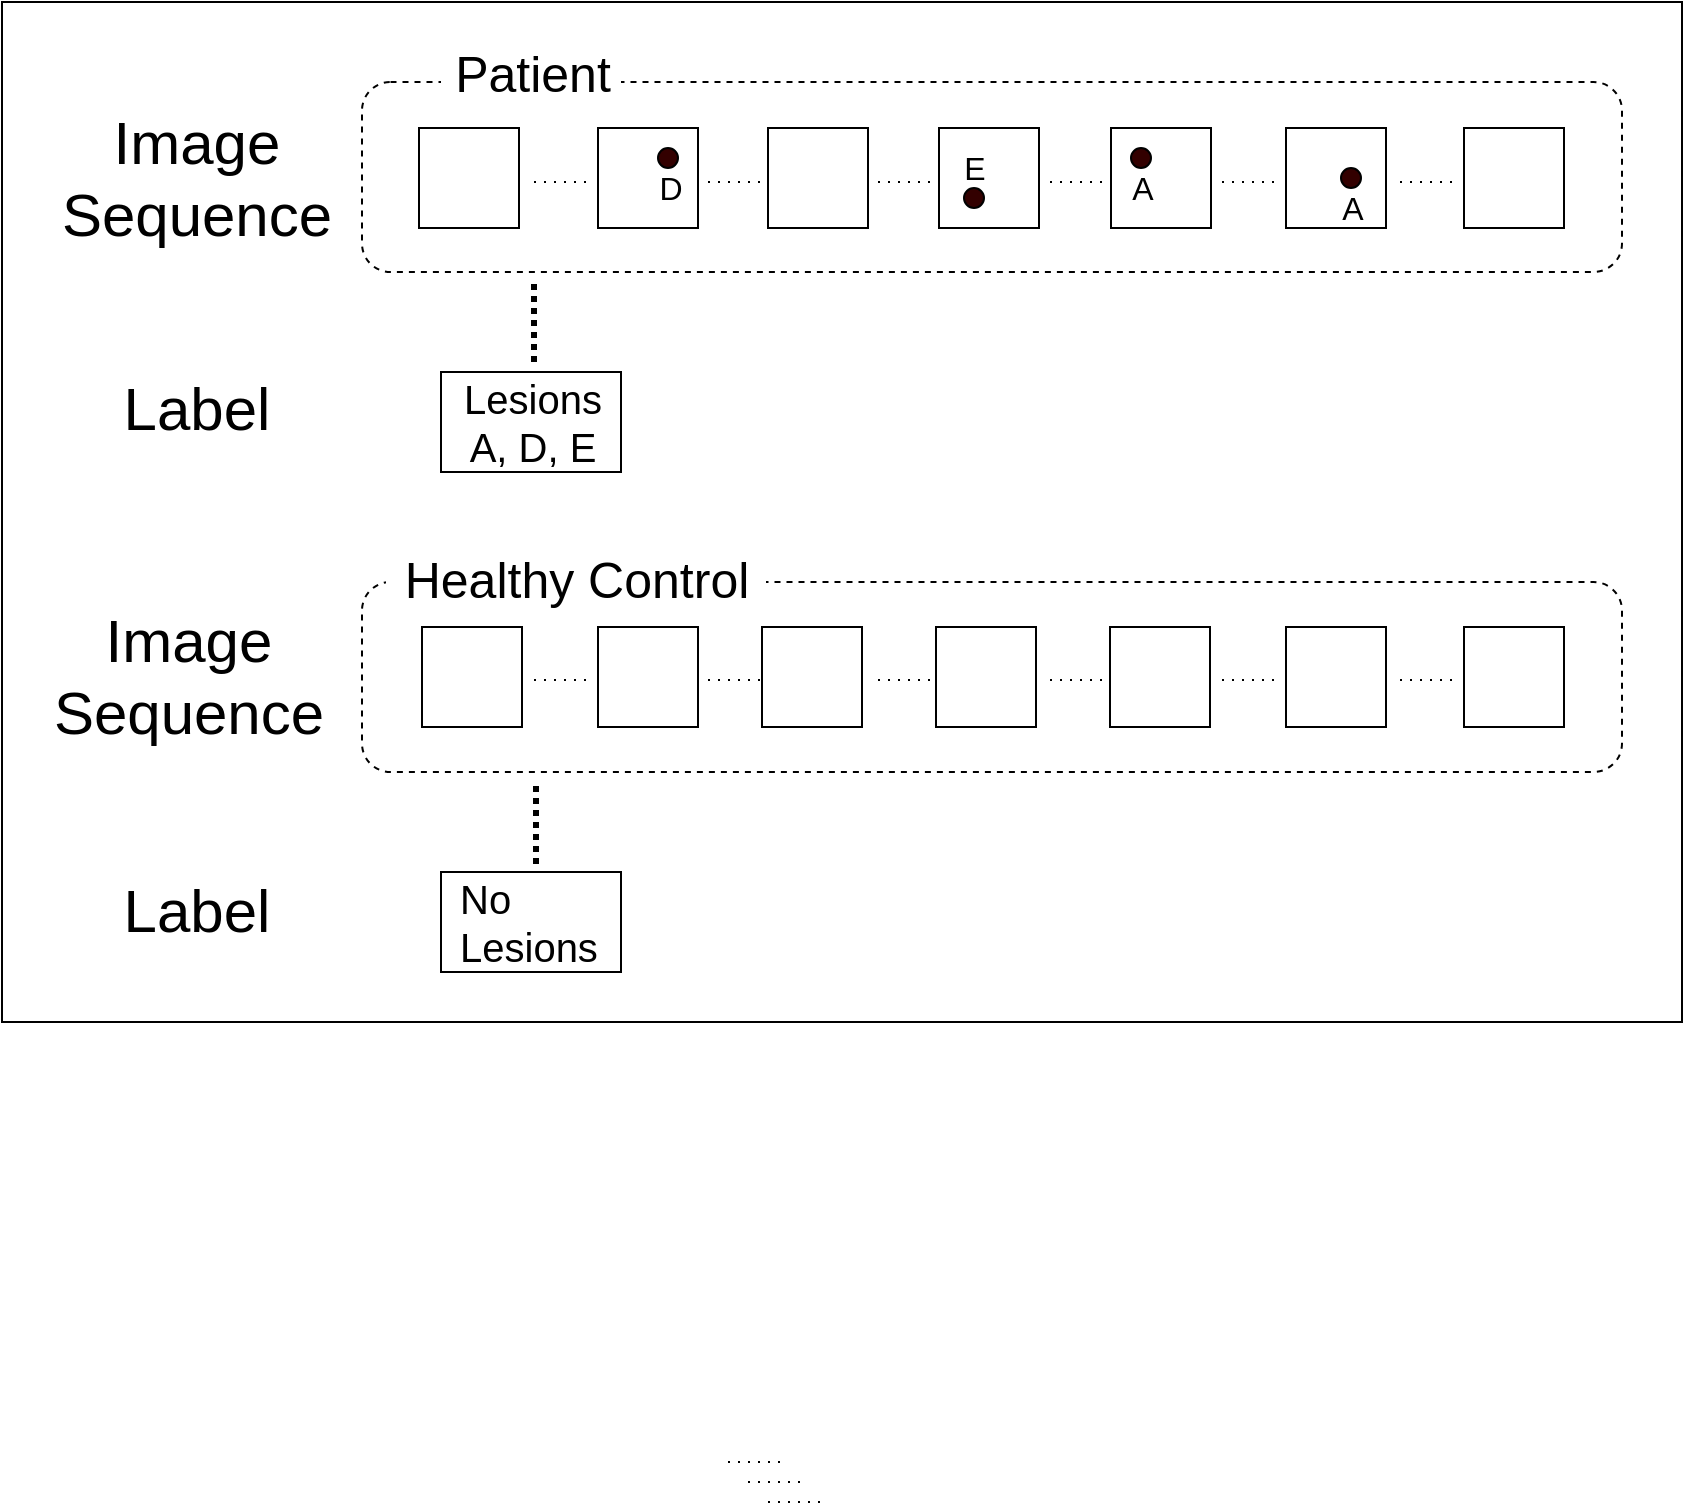 <mxfile version="12.4.3" type="github" pages="1"><diagram id="TokGi5tuoRrldA5yAv-n" name="Page-1"><mxGraphModel dx="1202" dy="1274" grid="1" gridSize="10" guides="1" tooltips="1" connect="1" arrows="1" fold="1" page="1" pageScale="1" pageWidth="827" pageHeight="1169" math="0" shadow="0"><root><mxCell id="0"/><mxCell id="1" parent="0"/><mxCell id="hiSQeKuAjIUu70_BIE1G-31" value="" style="rounded=0;whiteSpace=wrap;html=1;" vertex="1" parent="1"><mxGeometry x="80" y="270" width="840" height="510" as="geometry"/></mxCell><mxCell id="hiSQeKuAjIUu70_BIE1G-32" value="" style="rounded=1;whiteSpace=wrap;html=1;fillColor=#FFFFFF;dashed=1;perimeterSpacing=10;" vertex="1" parent="1"><mxGeometry x="260" y="310" width="630" height="95" as="geometry"/></mxCell><mxCell id="hiSQeKuAjIUu70_BIE1G-33" value="" style="rounded=0;whiteSpace=wrap;html=1;" vertex="1" parent="1"><mxGeometry x="288.5" y="333" width="50" height="50" as="geometry"/></mxCell><mxCell id="hiSQeKuAjIUu70_BIE1G-34" value="" style="rounded=0;whiteSpace=wrap;html=1;" vertex="1" parent="1"><mxGeometry x="378" y="333" width="50" height="50" as="geometry"/></mxCell><mxCell id="hiSQeKuAjIUu70_BIE1G-35" value="" style="rounded=0;whiteSpace=wrap;html=1;" vertex="1" parent="1"><mxGeometry x="463" y="333" width="50" height="50" as="geometry"/></mxCell><mxCell id="hiSQeKuAjIUu70_BIE1G-36" value="" style="rounded=0;whiteSpace=wrap;html=1;" vertex="1" parent="1"><mxGeometry x="548.5" y="333" width="50" height="50" as="geometry"/></mxCell><mxCell id="hiSQeKuAjIUu70_BIE1G-37" value="" style="rounded=0;whiteSpace=wrap;html=1;" vertex="1" parent="1"><mxGeometry x="634.5" y="333" width="50" height="50" as="geometry"/></mxCell><mxCell id="hiSQeKuAjIUu70_BIE1G-38" value="" style="rounded=0;whiteSpace=wrap;html=1;" vertex="1" parent="1"><mxGeometry x="722" y="333" width="50" height="50" as="geometry"/></mxCell><mxCell id="hiSQeKuAjIUu70_BIE1G-39" value="" style="rounded=0;whiteSpace=wrap;html=1;" vertex="1" parent="1"><mxGeometry x="811" y="333" width="50" height="50" as="geometry"/></mxCell><mxCell id="hiSQeKuAjIUu70_BIE1G-40" value="" style="ellipse;whiteSpace=wrap;html=1;fillColor=#330000;" vertex="1" parent="1"><mxGeometry x="408" y="343" width="10" height="10" as="geometry"/></mxCell><mxCell id="hiSQeKuAjIUu70_BIE1G-41" value="" style="ellipse;whiteSpace=wrap;html=1;fillColor=#330000;" vertex="1" parent="1"><mxGeometry x="561" y="363" width="10" height="10" as="geometry"/></mxCell><mxCell id="hiSQeKuAjIUu70_BIE1G-42" value="" style="ellipse;whiteSpace=wrap;html=1;fillColor=#330000;" vertex="1" parent="1"><mxGeometry x="644.5" y="343" width="10" height="10" as="geometry"/></mxCell><mxCell id="hiSQeKuAjIUu70_BIE1G-43" value="&lt;font style=&quot;font-size: 16px&quot;&gt;D&lt;/font&gt;" style="text;html=1;align=center;verticalAlign=middle;resizable=0;points=[];;autosize=1;" vertex="1" parent="1"><mxGeometry x="399" y="353" width="30" height="20" as="geometry"/></mxCell><mxCell id="hiSQeKuAjIUu70_BIE1G-44" value="&lt;font style=&quot;font-size: 16px&quot;&gt;E&lt;/font&gt;" style="text;html=1;align=center;verticalAlign=middle;resizable=0;points=[];;autosize=1;" vertex="1" parent="1"><mxGeometry x="551" y="343" width="30" height="20" as="geometry"/></mxCell><mxCell id="hiSQeKuAjIUu70_BIE1G-45" value="&lt;font style=&quot;font-size: 16px&quot;&gt;A&lt;/font&gt;" style="text;html=1;align=center;verticalAlign=middle;resizable=0;points=[];;autosize=1;" vertex="1" parent="1"><mxGeometry x="634.5" y="353" width="30" height="20" as="geometry"/></mxCell><mxCell id="hiSQeKuAjIUu70_BIE1G-46" value="" style="ellipse;whiteSpace=wrap;html=1;fillColor=#330000;" vertex="1" parent="1"><mxGeometry x="749.5" y="353" width="10" height="10" as="geometry"/></mxCell><mxCell id="hiSQeKuAjIUu70_BIE1G-47" value="&lt;font style=&quot;font-size: 16px&quot;&gt;A&lt;/font&gt;" style="text;html=1;align=center;verticalAlign=middle;resizable=0;points=[];;autosize=1;" vertex="1" parent="1"><mxGeometry x="739.5" y="363" width="30" height="20" as="geometry"/></mxCell><mxCell id="hiSQeKuAjIUu70_BIE1G-48" value="&lt;font style=&quot;font-size: 20px&quot;&gt;Lesions&lt;br&gt;A, D, E&lt;/font&gt;" style="text;html=1;align=center;verticalAlign=middle;resizable=0;points=[];;autosize=1;strokeColor=#000000;" vertex="1" parent="1"><mxGeometry x="299.5" y="455" width="90" height="50" as="geometry"/></mxCell><mxCell id="hiSQeKuAjIUu70_BIE1G-49" value="" style="rounded=1;whiteSpace=wrap;html=1;fillColor=#FFFFFF;dashed=1;perimeterSpacing=10;" vertex="1" parent="1"><mxGeometry x="260" y="560" width="630" height="95" as="geometry"/></mxCell><mxCell id="hiSQeKuAjIUu70_BIE1G-50" value="" style="rounded=0;whiteSpace=wrap;html=1;" vertex="1" parent="1"><mxGeometry x="290" y="582.5" width="50" height="50" as="geometry"/></mxCell><mxCell id="hiSQeKuAjIUu70_BIE1G-51" value="" style="rounded=0;whiteSpace=wrap;html=1;" vertex="1" parent="1"><mxGeometry x="378" y="582.5" width="50" height="50" as="geometry"/></mxCell><mxCell id="hiSQeKuAjIUu70_BIE1G-52" value="" style="rounded=0;whiteSpace=wrap;html=1;" vertex="1" parent="1"><mxGeometry x="460" y="582.5" width="50" height="50" as="geometry"/></mxCell><mxCell id="hiSQeKuAjIUu70_BIE1G-53" value="" style="rounded=0;whiteSpace=wrap;html=1;" vertex="1" parent="1"><mxGeometry x="547" y="582.5" width="50" height="50" as="geometry"/></mxCell><mxCell id="hiSQeKuAjIUu70_BIE1G-54" value="" style="rounded=0;whiteSpace=wrap;html=1;" vertex="1" parent="1"><mxGeometry x="634" y="582.5" width="50" height="50" as="geometry"/></mxCell><mxCell id="hiSQeKuAjIUu70_BIE1G-55" value="" style="rounded=0;whiteSpace=wrap;html=1;" vertex="1" parent="1"><mxGeometry x="722" y="582.5" width="50" height="50" as="geometry"/></mxCell><mxCell id="hiSQeKuAjIUu70_BIE1G-56" value="" style="rounded=0;whiteSpace=wrap;html=1;" vertex="1" parent="1"><mxGeometry x="811" y="582.5" width="50" height="50" as="geometry"/></mxCell><mxCell id="hiSQeKuAjIUu70_BIE1G-57" value="&lt;font style=&quot;font-size: 20px&quot;&gt;No&lt;br&gt;Lesions&lt;/font&gt;" style="text;html=1;align=left;verticalAlign=middle;resizable=0;points=[];;autosize=1;strokeColor=#000000;spacingLeft=7;" vertex="1" parent="1"><mxGeometry x="299.5" y="705" width="90" height="50" as="geometry"/></mxCell><mxCell id="hiSQeKuAjIUu70_BIE1G-58" value="&lt;font style=&quot;font-size: 30px&quot;&gt;Image&lt;br&gt;Sequence&lt;br&gt;&lt;/font&gt;" style="text;html=1;align=center;verticalAlign=middle;resizable=0;points=[];;autosize=1;" vertex="1" parent="1"><mxGeometry x="102" y="333" width="150" height="50" as="geometry"/></mxCell><mxCell id="hiSQeKuAjIUu70_BIE1G-59" value="&lt;font style=&quot;font-size: 30px&quot;&gt;Label&lt;br&gt;&lt;/font&gt;" style="text;html=1;align=center;verticalAlign=middle;resizable=0;points=[];;autosize=1;" vertex="1" parent="1"><mxGeometry x="132" y="458" width="90" height="30" as="geometry"/></mxCell><mxCell id="hiSQeKuAjIUu70_BIE1G-60" value="&lt;font style=&quot;font-size: 25px&quot;&gt;Patient&lt;/font&gt;" style="text;html=1;align=center;verticalAlign=middle;resizable=0;points=[];;autosize=1;strokeColor=none;labelBackgroundColor=#ffffff;fillColor=#ffffff;" vertex="1" parent="1"><mxGeometry x="299.5" y="295" width="90" height="20" as="geometry"/></mxCell><mxCell id="hiSQeKuAjIUu70_BIE1G-61" value="&lt;font&gt;&lt;font style=&quot;font-size: 25px&quot;&gt;Healthy Control&lt;/font&gt;&lt;br&gt;&lt;/font&gt;" style="text;html=1;align=center;verticalAlign=middle;resizable=0;points=[];;autosize=1;strokeColor=none;labelBackgroundColor=#ffffff;fillColor=#ffffff;" vertex="1" parent="1"><mxGeometry x="272" y="548" width="190" height="20" as="geometry"/></mxCell><mxCell id="hiSQeKuAjIUu70_BIE1G-62" value="&lt;font style=&quot;font-size: 30px&quot;&gt;Image&lt;br&gt;Sequence&lt;br&gt;&lt;/font&gt;" style="text;html=1;align=center;verticalAlign=middle;resizable=0;points=[];;autosize=1;" vertex="1" parent="1"><mxGeometry x="98" y="582" width="150" height="50" as="geometry"/></mxCell><mxCell id="hiSQeKuAjIUu70_BIE1G-63" value="&lt;font style=&quot;font-size: 30px&quot;&gt;Label&lt;br&gt;&lt;/font&gt;" style="text;html=1;align=center;verticalAlign=middle;resizable=0;points=[];;autosize=1;" vertex="1" parent="1"><mxGeometry x="132" y="709" width="90" height="30" as="geometry"/></mxCell><mxCell id="hiSQeKuAjIUu70_BIE1G-64" value="" style="endArrow=none;dashed=1;html=1;dashPattern=1 1;strokeWidth=3;" edge="1" parent="1"><mxGeometry width="50" height="50" relative="1" as="geometry"><mxPoint x="346" y="450" as="sourcePoint"/><mxPoint x="346" y="409" as="targetPoint"/></mxGeometry></mxCell><mxCell id="hiSQeKuAjIUu70_BIE1G-65" value="" style="endArrow=none;dashed=1;html=1;dashPattern=1 1;strokeWidth=3;" edge="1" parent="1"><mxGeometry width="50" height="50" relative="1" as="geometry"><mxPoint x="347" y="701" as="sourcePoint"/><mxPoint x="347" y="660" as="targetPoint"/></mxGeometry></mxCell><mxCell id="hiSQeKuAjIUu70_BIE1G-66" value="" style="endArrow=none;dashed=1;html=1;dashPattern=1 4;strokeWidth=1;" edge="1" parent="1"><mxGeometry width="50" height="50" relative="1" as="geometry"><mxPoint x="346" y="360" as="sourcePoint"/><mxPoint x="373" y="360" as="targetPoint"/></mxGeometry></mxCell><mxCell id="hiSQeKuAjIUu70_BIE1G-67" value="" style="endArrow=none;dashed=1;html=1;dashPattern=1 4;strokeWidth=1;" edge="1" parent="1"><mxGeometry width="50" height="50" relative="1" as="geometry"><mxPoint x="433" y="360" as="sourcePoint"/><mxPoint x="460" y="360" as="targetPoint"/></mxGeometry></mxCell><mxCell id="hiSQeKuAjIUu70_BIE1G-68" value="" style="endArrow=none;dashed=1;html=1;dashPattern=1 4;strokeWidth=1;" edge="1" parent="1"><mxGeometry width="50" height="50" relative="1" as="geometry"><mxPoint x="518" y="360" as="sourcePoint"/><mxPoint x="545" y="360" as="targetPoint"/></mxGeometry></mxCell><mxCell id="hiSQeKuAjIUu70_BIE1G-69" value="" style="endArrow=none;dashed=1;html=1;dashPattern=1 4;strokeWidth=1;" edge="1" parent="1"><mxGeometry width="50" height="50" relative="1" as="geometry"><mxPoint x="604" y="360" as="sourcePoint"/><mxPoint x="631" y="360" as="targetPoint"/></mxGeometry></mxCell><mxCell id="hiSQeKuAjIUu70_BIE1G-70" value="" style="endArrow=none;dashed=1;html=1;dashPattern=1 4;strokeWidth=1;" edge="1" parent="1"><mxGeometry width="50" height="50" relative="1" as="geometry"><mxPoint x="690" y="360" as="sourcePoint"/><mxPoint x="717" y="360" as="targetPoint"/></mxGeometry></mxCell><mxCell id="hiSQeKuAjIUu70_BIE1G-71" value="" style="endArrow=none;dashed=1;html=1;dashPattern=1 4;strokeWidth=1;" edge="1" parent="1"><mxGeometry width="50" height="50" relative="1" as="geometry"><mxPoint x="779" y="360" as="sourcePoint"/><mxPoint x="806" y="360" as="targetPoint"/></mxGeometry></mxCell><mxCell id="hiSQeKuAjIUu70_BIE1G-72" value="" style="endArrow=none;dashed=1;html=1;dashPattern=1 4;strokeWidth=1;" edge="1" parent="1"><mxGeometry width="50" height="50" relative="1" as="geometry"><mxPoint x="443" y="1000" as="sourcePoint"/><mxPoint x="470" y="1000" as="targetPoint"/></mxGeometry></mxCell><mxCell id="hiSQeKuAjIUu70_BIE1G-73" value="" style="endArrow=none;dashed=1;html=1;dashPattern=1 4;strokeWidth=1;" edge="1" parent="1"><mxGeometry width="50" height="50" relative="1" as="geometry"><mxPoint x="453" y="1010" as="sourcePoint"/><mxPoint x="480" y="1010" as="targetPoint"/></mxGeometry></mxCell><mxCell id="hiSQeKuAjIUu70_BIE1G-74" value="" style="endArrow=none;dashed=1;html=1;dashPattern=1 4;strokeWidth=1;" edge="1" parent="1"><mxGeometry width="50" height="50" relative="1" as="geometry"><mxPoint x="463" y="1020" as="sourcePoint"/><mxPoint x="490" y="1020" as="targetPoint"/></mxGeometry></mxCell><mxCell id="hiSQeKuAjIUu70_BIE1G-75" value="" style="endArrow=none;dashed=1;html=1;dashPattern=1 4;strokeWidth=1;" edge="1" parent="1"><mxGeometry width="50" height="50" relative="1" as="geometry"><mxPoint x="346" y="609" as="sourcePoint"/><mxPoint x="373" y="609" as="targetPoint"/></mxGeometry></mxCell><mxCell id="hiSQeKuAjIUu70_BIE1G-76" value="" style="endArrow=none;dashed=1;html=1;dashPattern=1 4;strokeWidth=1;" edge="1" parent="1"><mxGeometry width="50" height="50" relative="1" as="geometry"><mxPoint x="433" y="609" as="sourcePoint"/><mxPoint x="460" y="609" as="targetPoint"/></mxGeometry></mxCell><mxCell id="hiSQeKuAjIUu70_BIE1G-77" value="" style="endArrow=none;dashed=1;html=1;dashPattern=1 4;strokeWidth=1;" edge="1" parent="1"><mxGeometry width="50" height="50" relative="1" as="geometry"><mxPoint x="518" y="609" as="sourcePoint"/><mxPoint x="545" y="609" as="targetPoint"/></mxGeometry></mxCell><mxCell id="hiSQeKuAjIUu70_BIE1G-78" value="" style="endArrow=none;dashed=1;html=1;dashPattern=1 4;strokeWidth=1;" edge="1" parent="1"><mxGeometry width="50" height="50" relative="1" as="geometry"><mxPoint x="604" y="609" as="sourcePoint"/><mxPoint x="631" y="609" as="targetPoint"/></mxGeometry></mxCell><mxCell id="hiSQeKuAjIUu70_BIE1G-79" value="" style="endArrow=none;dashed=1;html=1;dashPattern=1 4;strokeWidth=1;" edge="1" parent="1"><mxGeometry width="50" height="50" relative="1" as="geometry"><mxPoint x="690" y="609" as="sourcePoint"/><mxPoint x="717" y="609" as="targetPoint"/></mxGeometry></mxCell><mxCell id="hiSQeKuAjIUu70_BIE1G-80" value="" style="endArrow=none;dashed=1;html=1;dashPattern=1 4;strokeWidth=1;" edge="1" parent="1"><mxGeometry width="50" height="50" relative="1" as="geometry"><mxPoint x="779" y="609" as="sourcePoint"/><mxPoint x="806" y="609" as="targetPoint"/></mxGeometry></mxCell></root></mxGraphModel></diagram></mxfile>